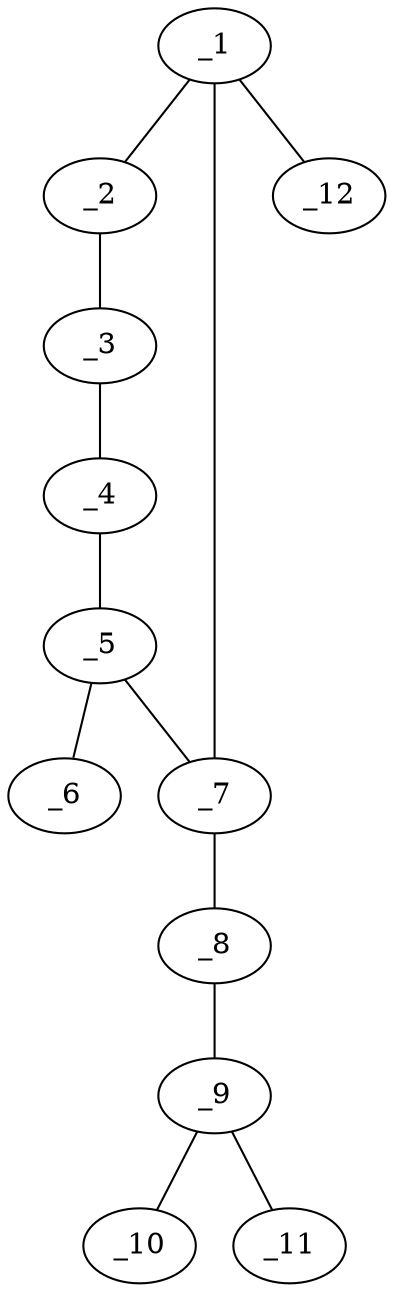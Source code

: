 graph molid636086 {
	_1	 [charge=0,
		chem=1,
		symbol="C  ",
		x="2.866",
		y="-0.75"];
	_2	 [charge=0,
		chem=1,
		symbol="C  ",
		x="2.866",
		y="-1.75"];
	_1 -- _2	 [valence=1];
	_7	 [charge=0,
		chem=1,
		symbol="C  ",
		x="3.7321",
		y="-0.25"];
	_1 -- _7	 [valence=2];
	_12	 [charge=0,
		chem=1,
		symbol="C  ",
		x=2,
		y="-0.25"];
	_1 -- _12	 [valence=1];
	_3	 [charge=0,
		chem=1,
		symbol="C  ",
		x="3.732",
		y="-2.25"];
	_2 -- _3	 [valence=2];
	_4	 [charge=0,
		chem=1,
		symbol="C  ",
		x="4.5981",
		y="-1.75"];
	_3 -- _4	 [valence=1];
	_5	 [charge=0,
		chem=1,
		symbol="C  ",
		x="4.5981",
		y="-0.75"];
	_4 -- _5	 [valence=2];
	_6	 [charge=0,
		chem=7,
		symbol="Cl ",
		x="5.4641",
		y="-0.25"];
	_5 -- _6	 [valence=1];
	_5 -- _7	 [valence=1];
	_8	 [charge=0,
		chem=4,
		symbol="N  ",
		x="3.7321",
		y="0.75"];
	_7 -- _8	 [valence=1];
	_9	 [charge=0,
		chem=1,
		symbol="C  ",
		x="4.5981",
		y="1.25"];
	_8 -- _9	 [valence=1];
	_10	 [charge=0,
		chem=5,
		symbol="S  ",
		x="4.5981",
		y="2.25"];
	_9 -- _10	 [valence=2];
	_11	 [charge=0,
		chem=4,
		symbol="N  ",
		x="5.4641",
		y="0.75"];
	_9 -- _11	 [valence=1];
}
